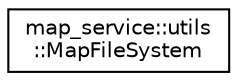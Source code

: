 digraph "Graphical Class Hierarchy"
{
 // LATEX_PDF_SIZE
  edge [fontname="Helvetica",fontsize="10",labelfontname="Helvetica",labelfontsize="10"];
  node [fontname="Helvetica",fontsize="10",shape=record];
  rankdir="LR";
  Node0 [label="map_service::utils\l::MapFileSystem",height=0.2,width=0.4,color="black", fillcolor="white", style="filled",URL="$classmap__service_1_1utils_1_1MapFileSystem.html",tooltip="This class encapsulates the management of internal map paths, and the structure of internal map files..."];
}
